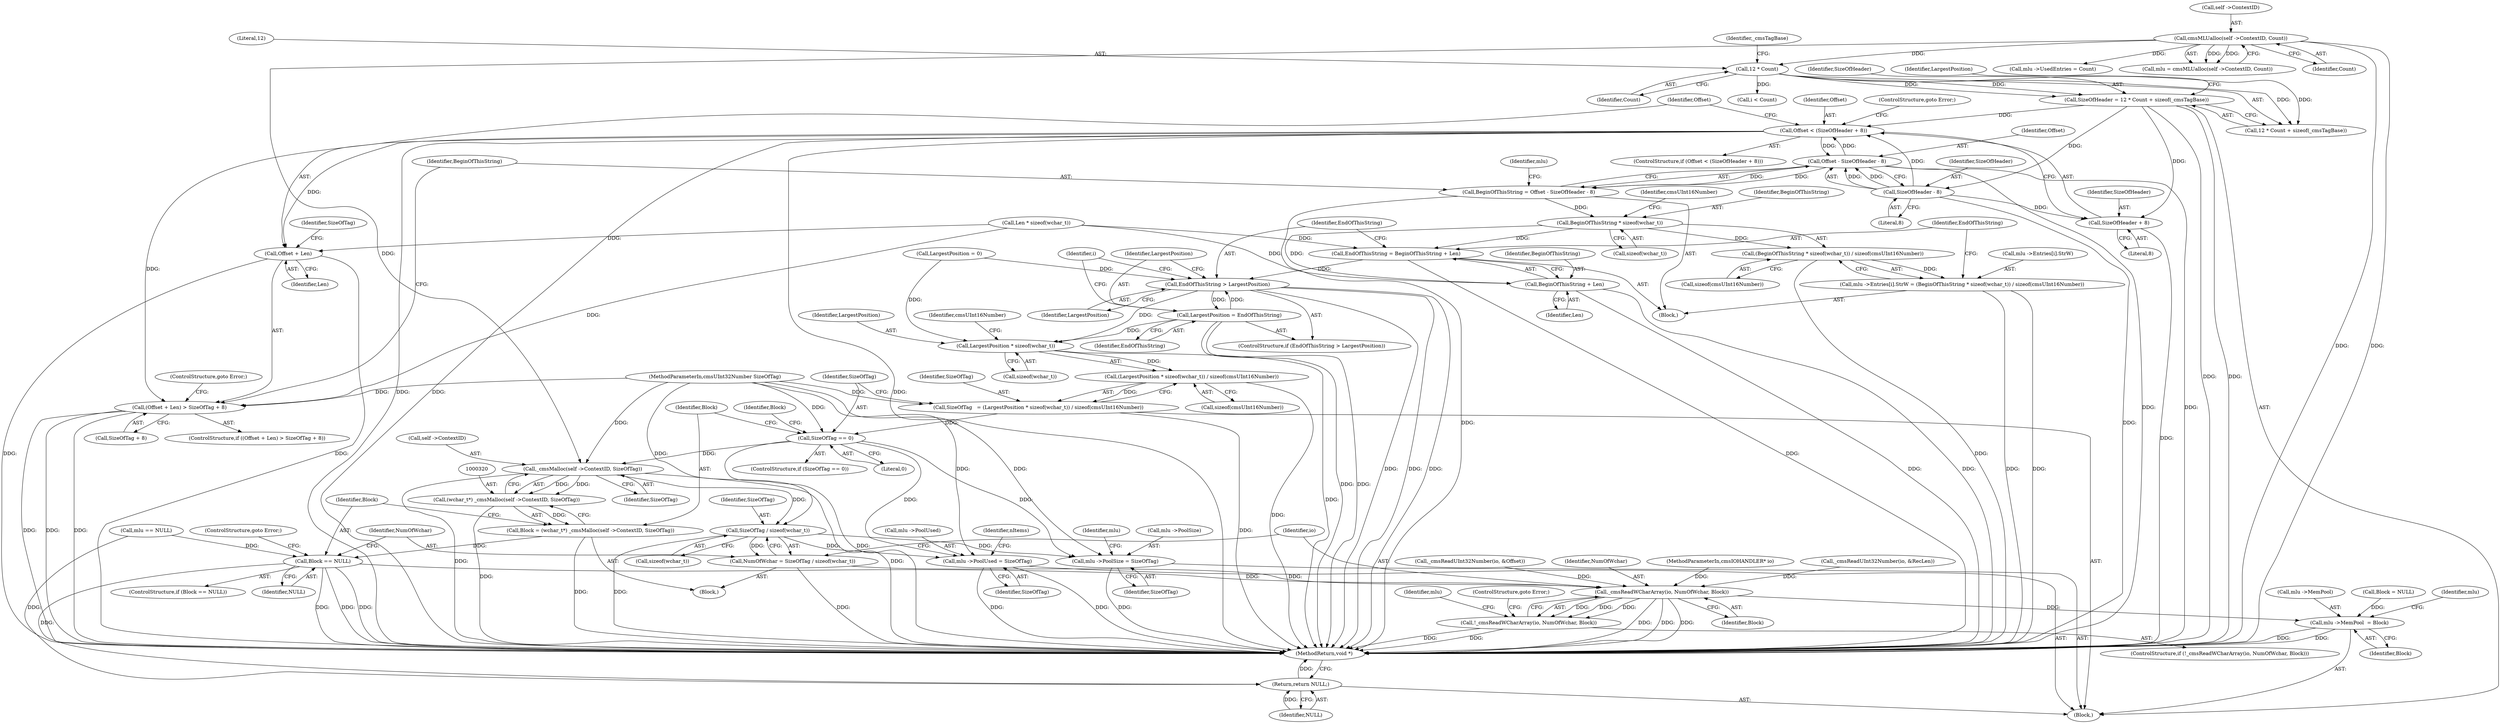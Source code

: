 digraph "0_Little-CMS_5ca71a7bc18b6897ab21d815d15e218e204581e2@integer" {
"1000169" [label="(Call,SizeOfHeader = 12 * Count + sizeof(_cmsTagBase))"];
"1000172" [label="(Call,12 * Count)"];
"1000153" [label="(Call,cmsMLUalloc(self ->ContextID, Count))"];
"1000231" [label="(Call,Offset < (SizeOfHeader + 8))"];
"1000238" [label="(Call,(Offset + Len) > SizeOfTag + 8)"];
"1000239" [label="(Call,Offset + Len)"];
"1000248" [label="(Call,Offset - SizeOfHeader - 8)"];
"1000246" [label="(Call,BeginOfThisString = Offset - SizeOfHeader - 8)"];
"1000277" [label="(Call,BeginOfThisString * sizeof(wchar_t))"];
"1000276" [label="(Call,(BeginOfThisString * sizeof(wchar_t)) / sizeof(cmsUInt16Number))"];
"1000268" [label="(Call,mlu ->Entries[i].StrW = (BeginOfThisString * sizeof(wchar_t)) / sizeof(cmsUInt16Number))"];
"1000283" [label="(Call,EndOfThisString = BeginOfThisString + Len)"];
"1000289" [label="(Call,EndOfThisString > LargestPosition)"];
"1000292" [label="(Call,LargestPosition = EndOfThisString)"];
"1000298" [label="(Call,LargestPosition * sizeof(wchar_t))"];
"1000297" [label="(Call,(LargestPosition * sizeof(wchar_t)) / sizeof(cmsUInt16Number))"];
"1000295" [label="(Call,SizeOfTag   = (LargestPosition * sizeof(wchar_t)) / sizeof(cmsUInt16Number))"];
"1000305" [label="(Call,SizeOfTag == 0)"];
"1000321" [label="(Call,_cmsMalloc(self ->ContextID, SizeOfTag))"];
"1000319" [label="(Call,(wchar_t*) _cmsMalloc(self ->ContextID, SizeOfTag))"];
"1000317" [label="(Call,Block = (wchar_t*) _cmsMalloc(self ->ContextID, SizeOfTag))"];
"1000327" [label="(Call,Block == NULL)"];
"1000339" [label="(Call,_cmsReadWCharArray(io, NumOfWchar, Block))"];
"1000338" [label="(Call,!_cmsReadWCharArray(io, NumOfWchar, Block))"];
"1000344" [label="(Call,mlu ->MemPool  = Block)"];
"1000372" [label="(Return,return NULL;)"];
"1000333" [label="(Call,SizeOfTag / sizeof(wchar_t))"];
"1000331" [label="(Call,NumOfWchar = SizeOfTag / sizeof(wchar_t))"];
"1000349" [label="(Call,mlu ->PoolSize = SizeOfTag)"];
"1000354" [label="(Call,mlu ->PoolUsed = SizeOfTag)"];
"1000285" [label="(Call,BeginOfThisString + Len)"];
"1000233" [label="(Call,SizeOfHeader + 8)"];
"1000250" [label="(Call,SizeOfHeader - 8)"];
"1000249" [label="(Identifier,Offset)"];
"1000189" [label="(Block,)"];
"1000326" [label="(ControlStructure,if (Block == NULL))"];
"1000243" [label="(Identifier,SizeOfTag)"];
"1000235" [label="(Literal,8)"];
"1000340" [label="(Identifier,io)"];
"1000288" [label="(ControlStructure,if (EndOfThisString > LargestPosition))"];
"1000298" [label="(Call,LargestPosition * sizeof(wchar_t))"];
"1000295" [label="(Call,SizeOfTag   = (LargestPosition * sizeof(wchar_t)) / sizeof(cmsUInt16Number))"];
"1000286" [label="(Identifier,BeginOfThisString)"];
"1000293" [label="(Identifier,LargestPosition)"];
"1000230" [label="(ControlStructure,if (Offset < (SizeOfHeader + 8)))"];
"1000304" [label="(ControlStructure,if (SizeOfTag == 0))"];
"1000176" [label="(Identifier,_cmsTagBase)"];
"1000345" [label="(Call,mlu ->MemPool)"];
"1000330" [label="(ControlStructure,goto Error;)"];
"1000154" [label="(Call,self ->ContextID)"];
"1000104" [label="(MethodParameterIn,cmsUInt32Number SizeOfTag)"];
"1000309" [label="(Call,Block = NULL)"];
"1000153" [label="(Call,cmsMLUalloc(self ->ContextID, Count))"];
"1000188" [label="(Identifier,i)"];
"1000290" [label="(Identifier,EndOfThisString)"];
"1000285" [label="(Call,BeginOfThisString + Len)"];
"1000361" [label="(Identifier,nItems)"];
"1000307" [label="(Literal,0)"];
"1000277" [label="(Call,BeginOfThisString * sizeof(wchar_t))"];
"1000102" [label="(MethodParameterIn,cmsIOHANDLER* io)"];
"1000302" [label="(Call,sizeof(cmsUInt16Number))"];
"1000232" [label="(Identifier,Offset)"];
"1000297" [label="(Call,(LargestPosition * sizeof(wchar_t)) / sizeof(cmsUInt16Number))"];
"1000356" [label="(Identifier,mlu)"];
"1000354" [label="(Call,mlu ->PoolUsed = SizeOfTag)"];
"1000174" [label="(Identifier,Count)"];
"1000236" [label="(ControlStructure,goto Error;)"];
"1000178" [label="(Identifier,LargestPosition)"];
"1000319" [label="(Call,(wchar_t*) _cmsMalloc(self ->ContextID, SizeOfTag))"];
"1000173" [label="(Literal,12)"];
"1000346" [label="(Identifier,mlu)"];
"1000322" [label="(Call,self ->ContextID)"];
"1000349" [label="(Call,mlu ->PoolSize = SizeOfTag)"];
"1000159" [label="(Call,mlu == NULL)"];
"1000246" [label="(Call,BeginOfThisString = Offset - SizeOfHeader - 8)"];
"1000238" [label="(Call,(Offset + Len) > SizeOfTag + 8)"];
"1000172" [label="(Call,12 * Count)"];
"1000231" [label="(Call,Offset < (SizeOfHeader + 8))"];
"1000344" [label="(Call,mlu ->MemPool  = Block)"];
"1000353" [label="(Identifier,SizeOfTag)"];
"1000234" [label="(Identifier,SizeOfHeader)"];
"1000329" [label="(Identifier,NULL)"];
"1000351" [label="(Identifier,mlu)"];
"1000169" [label="(Call,SizeOfHeader = 12 * Count + sizeof(_cmsTagBase))"];
"1000164" [label="(Call,mlu ->UsedEntries = Count)"];
"1000373" [label="(Identifier,NULL)"];
"1000132" [label="(Call,_cmsReadUInt32Number(io, &RecLen))"];
"1000105" [label="(Block,)"];
"1000292" [label="(Call,LargestPosition = EndOfThisString)"];
"1000268" [label="(Call,mlu ->Entries[i].StrW = (BeginOfThisString * sizeof(wchar_t)) / sizeof(cmsUInt16Number))"];
"1000184" [label="(Call,i < Count)"];
"1000279" [label="(Call,sizeof(wchar_t))"];
"1000355" [label="(Call,mlu ->PoolUsed)"];
"1000151" [label="(Call,mlu = cmsMLUalloc(self ->ContextID, Count))"];
"1000299" [label="(Identifier,LargestPosition)"];
"1000237" [label="(ControlStructure,if ((Offset + Len) > SizeOfTag + 8))"];
"1000332" [label="(Identifier,NumOfWchar)"];
"1000325" [label="(Identifier,SizeOfTag)"];
"1000240" [label="(Identifier,Offset)"];
"1000276" [label="(Call,(BeginOfThisString * sizeof(wchar_t)) / sizeof(cmsUInt16Number))"];
"1000328" [label="(Identifier,Block)"];
"1000300" [label="(Call,sizeof(wchar_t))"];
"1000342" [label="(Identifier,Block)"];
"1000257" [label="(Identifier,mlu)"];
"1000241" [label="(Identifier,Len)"];
"1000294" [label="(Identifier,EndOfThisString)"];
"1000335" [label="(Call,sizeof(wchar_t))"];
"1000239" [label="(Call,Offset + Len)"];
"1000310" [label="(Identifier,Block)"];
"1000348" [label="(Identifier,Block)"];
"1000334" [label="(Identifier,SizeOfTag)"];
"1000317" [label="(Call,Block = (wchar_t*) _cmsMalloc(self ->ContextID, SizeOfTag))"];
"1000177" [label="(Call,LargestPosition = 0)"];
"1000233" [label="(Call,SizeOfHeader + 8)"];
"1000252" [label="(Literal,8)"];
"1000296" [label="(Identifier,SizeOfTag)"];
"1000316" [label="(Block,)"];
"1000171" [label="(Call,12 * Count + sizeof(_cmsTagBase))"];
"1000248" [label="(Call,Offset - SizeOfHeader - 8)"];
"1000338" [label="(Call,!_cmsReadWCharArray(io, NumOfWchar, Block))"];
"1000305" [label="(Call,SizeOfTag == 0)"];
"1000327" [label="(Call,Block == NULL)"];
"1000343" [label="(ControlStructure,goto Error;)"];
"1000247" [label="(Identifier,BeginOfThisString)"];
"1000283" [label="(Call,EndOfThisString = BeginOfThisString + Len)"];
"1000170" [label="(Identifier,SizeOfHeader)"];
"1000291" [label="(Identifier,LargestPosition)"];
"1000303" [label="(Identifier,cmsUInt16Number)"];
"1000157" [label="(Identifier,Count)"];
"1000242" [label="(Call,SizeOfTag + 8)"];
"1000278" [label="(Identifier,BeginOfThisString)"];
"1000251" [label="(Identifier,SizeOfHeader)"];
"1000333" [label="(Call,SizeOfTag / sizeof(wchar_t))"];
"1000225" [label="(Call,_cmsReadUInt32Number(io, &Offset))"];
"1000284" [label="(Identifier,EndOfThisString)"];
"1000262" [label="(Call,Len * sizeof(wchar_t))"];
"1000318" [label="(Identifier,Block)"];
"1000281" [label="(Call,sizeof(cmsUInt16Number))"];
"1000306" [label="(Identifier,SizeOfTag)"];
"1000269" [label="(Call,mlu ->Entries[i].StrW)"];
"1000282" [label="(Identifier,cmsUInt16Number)"];
"1000287" [label="(Identifier,Len)"];
"1000339" [label="(Call,_cmsReadWCharArray(io, NumOfWchar, Block))"];
"1000350" [label="(Call,mlu ->PoolSize)"];
"1000289" [label="(Call,EndOfThisString > LargestPosition)"];
"1000358" [label="(Identifier,SizeOfTag)"];
"1000372" [label="(Return,return NULL;)"];
"1000337" [label="(ControlStructure,if (!_cmsReadWCharArray(io, NumOfWchar, Block)))"];
"1000321" [label="(Call,_cmsMalloc(self ->ContextID, SizeOfTag))"];
"1000341" [label="(Identifier,NumOfWchar)"];
"1000245" [label="(ControlStructure,goto Error;)"];
"1000250" [label="(Call,SizeOfHeader - 8)"];
"1000331" [label="(Call,NumOfWchar = SizeOfTag / sizeof(wchar_t))"];
"1000374" [label="(MethodReturn,void *)"];
"1000169" -> "1000105"  [label="AST: "];
"1000169" -> "1000171"  [label="CFG: "];
"1000170" -> "1000169"  [label="AST: "];
"1000171" -> "1000169"  [label="AST: "];
"1000178" -> "1000169"  [label="CFG: "];
"1000169" -> "1000374"  [label="DDG: "];
"1000169" -> "1000374"  [label="DDG: "];
"1000172" -> "1000169"  [label="DDG: "];
"1000172" -> "1000169"  [label="DDG: "];
"1000169" -> "1000231"  [label="DDG: "];
"1000169" -> "1000233"  [label="DDG: "];
"1000169" -> "1000250"  [label="DDG: "];
"1000172" -> "1000171"  [label="AST: "];
"1000172" -> "1000174"  [label="CFG: "];
"1000173" -> "1000172"  [label="AST: "];
"1000174" -> "1000172"  [label="AST: "];
"1000176" -> "1000172"  [label="CFG: "];
"1000172" -> "1000171"  [label="DDG: "];
"1000172" -> "1000171"  [label="DDG: "];
"1000153" -> "1000172"  [label="DDG: "];
"1000172" -> "1000184"  [label="DDG: "];
"1000153" -> "1000151"  [label="AST: "];
"1000153" -> "1000157"  [label="CFG: "];
"1000154" -> "1000153"  [label="AST: "];
"1000157" -> "1000153"  [label="AST: "];
"1000151" -> "1000153"  [label="CFG: "];
"1000153" -> "1000374"  [label="DDG: "];
"1000153" -> "1000374"  [label="DDG: "];
"1000153" -> "1000151"  [label="DDG: "];
"1000153" -> "1000151"  [label="DDG: "];
"1000153" -> "1000164"  [label="DDG: "];
"1000153" -> "1000321"  [label="DDG: "];
"1000231" -> "1000230"  [label="AST: "];
"1000231" -> "1000233"  [label="CFG: "];
"1000232" -> "1000231"  [label="AST: "];
"1000233" -> "1000231"  [label="AST: "];
"1000236" -> "1000231"  [label="CFG: "];
"1000240" -> "1000231"  [label="CFG: "];
"1000231" -> "1000374"  [label="DDG: "];
"1000231" -> "1000374"  [label="DDG: "];
"1000231" -> "1000374"  [label="DDG: "];
"1000248" -> "1000231"  [label="DDG: "];
"1000250" -> "1000231"  [label="DDG: "];
"1000231" -> "1000238"  [label="DDG: "];
"1000231" -> "1000239"  [label="DDG: "];
"1000231" -> "1000248"  [label="DDG: "];
"1000238" -> "1000237"  [label="AST: "];
"1000238" -> "1000242"  [label="CFG: "];
"1000239" -> "1000238"  [label="AST: "];
"1000242" -> "1000238"  [label="AST: "];
"1000245" -> "1000238"  [label="CFG: "];
"1000247" -> "1000238"  [label="CFG: "];
"1000238" -> "1000374"  [label="DDG: "];
"1000238" -> "1000374"  [label="DDG: "];
"1000238" -> "1000374"  [label="DDG: "];
"1000262" -> "1000238"  [label="DDG: "];
"1000104" -> "1000238"  [label="DDG: "];
"1000239" -> "1000241"  [label="CFG: "];
"1000240" -> "1000239"  [label="AST: "];
"1000241" -> "1000239"  [label="AST: "];
"1000243" -> "1000239"  [label="CFG: "];
"1000239" -> "1000374"  [label="DDG: "];
"1000239" -> "1000374"  [label="DDG: "];
"1000262" -> "1000239"  [label="DDG: "];
"1000248" -> "1000246"  [label="AST: "];
"1000248" -> "1000250"  [label="CFG: "];
"1000249" -> "1000248"  [label="AST: "];
"1000250" -> "1000248"  [label="AST: "];
"1000246" -> "1000248"  [label="CFG: "];
"1000248" -> "1000374"  [label="DDG: "];
"1000248" -> "1000374"  [label="DDG: "];
"1000248" -> "1000246"  [label="DDG: "];
"1000248" -> "1000246"  [label="DDG: "];
"1000250" -> "1000248"  [label="DDG: "];
"1000250" -> "1000248"  [label="DDG: "];
"1000246" -> "1000189"  [label="AST: "];
"1000247" -> "1000246"  [label="AST: "];
"1000257" -> "1000246"  [label="CFG: "];
"1000246" -> "1000374"  [label="DDG: "];
"1000246" -> "1000277"  [label="DDG: "];
"1000277" -> "1000276"  [label="AST: "];
"1000277" -> "1000279"  [label="CFG: "];
"1000278" -> "1000277"  [label="AST: "];
"1000279" -> "1000277"  [label="AST: "];
"1000282" -> "1000277"  [label="CFG: "];
"1000277" -> "1000276"  [label="DDG: "];
"1000277" -> "1000283"  [label="DDG: "];
"1000277" -> "1000285"  [label="DDG: "];
"1000276" -> "1000268"  [label="AST: "];
"1000276" -> "1000281"  [label="CFG: "];
"1000281" -> "1000276"  [label="AST: "];
"1000268" -> "1000276"  [label="CFG: "];
"1000276" -> "1000374"  [label="DDG: "];
"1000276" -> "1000268"  [label="DDG: "];
"1000268" -> "1000189"  [label="AST: "];
"1000269" -> "1000268"  [label="AST: "];
"1000284" -> "1000268"  [label="CFG: "];
"1000268" -> "1000374"  [label="DDG: "];
"1000268" -> "1000374"  [label="DDG: "];
"1000283" -> "1000189"  [label="AST: "];
"1000283" -> "1000285"  [label="CFG: "];
"1000284" -> "1000283"  [label="AST: "];
"1000285" -> "1000283"  [label="AST: "];
"1000290" -> "1000283"  [label="CFG: "];
"1000283" -> "1000374"  [label="DDG: "];
"1000262" -> "1000283"  [label="DDG: "];
"1000283" -> "1000289"  [label="DDG: "];
"1000289" -> "1000288"  [label="AST: "];
"1000289" -> "1000291"  [label="CFG: "];
"1000290" -> "1000289"  [label="AST: "];
"1000291" -> "1000289"  [label="AST: "];
"1000293" -> "1000289"  [label="CFG: "];
"1000188" -> "1000289"  [label="CFG: "];
"1000289" -> "1000374"  [label="DDG: "];
"1000289" -> "1000374"  [label="DDG: "];
"1000289" -> "1000374"  [label="DDG: "];
"1000177" -> "1000289"  [label="DDG: "];
"1000292" -> "1000289"  [label="DDG: "];
"1000289" -> "1000292"  [label="DDG: "];
"1000289" -> "1000298"  [label="DDG: "];
"1000292" -> "1000288"  [label="AST: "];
"1000292" -> "1000294"  [label="CFG: "];
"1000293" -> "1000292"  [label="AST: "];
"1000294" -> "1000292"  [label="AST: "];
"1000188" -> "1000292"  [label="CFG: "];
"1000292" -> "1000374"  [label="DDG: "];
"1000292" -> "1000374"  [label="DDG: "];
"1000292" -> "1000298"  [label="DDG: "];
"1000298" -> "1000297"  [label="AST: "];
"1000298" -> "1000300"  [label="CFG: "];
"1000299" -> "1000298"  [label="AST: "];
"1000300" -> "1000298"  [label="AST: "];
"1000303" -> "1000298"  [label="CFG: "];
"1000298" -> "1000374"  [label="DDG: "];
"1000298" -> "1000297"  [label="DDG: "];
"1000177" -> "1000298"  [label="DDG: "];
"1000297" -> "1000295"  [label="AST: "];
"1000297" -> "1000302"  [label="CFG: "];
"1000302" -> "1000297"  [label="AST: "];
"1000295" -> "1000297"  [label="CFG: "];
"1000297" -> "1000374"  [label="DDG: "];
"1000297" -> "1000295"  [label="DDG: "];
"1000295" -> "1000105"  [label="AST: "];
"1000296" -> "1000295"  [label="AST: "];
"1000306" -> "1000295"  [label="CFG: "];
"1000295" -> "1000374"  [label="DDG: "];
"1000104" -> "1000295"  [label="DDG: "];
"1000295" -> "1000305"  [label="DDG: "];
"1000305" -> "1000304"  [label="AST: "];
"1000305" -> "1000307"  [label="CFG: "];
"1000306" -> "1000305"  [label="AST: "];
"1000307" -> "1000305"  [label="AST: "];
"1000310" -> "1000305"  [label="CFG: "];
"1000318" -> "1000305"  [label="CFG: "];
"1000305" -> "1000374"  [label="DDG: "];
"1000104" -> "1000305"  [label="DDG: "];
"1000305" -> "1000321"  [label="DDG: "];
"1000305" -> "1000349"  [label="DDG: "];
"1000305" -> "1000354"  [label="DDG: "];
"1000321" -> "1000319"  [label="AST: "];
"1000321" -> "1000325"  [label="CFG: "];
"1000322" -> "1000321"  [label="AST: "];
"1000325" -> "1000321"  [label="AST: "];
"1000319" -> "1000321"  [label="CFG: "];
"1000321" -> "1000374"  [label="DDG: "];
"1000321" -> "1000374"  [label="DDG: "];
"1000321" -> "1000319"  [label="DDG: "];
"1000321" -> "1000319"  [label="DDG: "];
"1000104" -> "1000321"  [label="DDG: "];
"1000321" -> "1000333"  [label="DDG: "];
"1000319" -> "1000317"  [label="AST: "];
"1000320" -> "1000319"  [label="AST: "];
"1000317" -> "1000319"  [label="CFG: "];
"1000319" -> "1000374"  [label="DDG: "];
"1000319" -> "1000317"  [label="DDG: "];
"1000317" -> "1000316"  [label="AST: "];
"1000318" -> "1000317"  [label="AST: "];
"1000328" -> "1000317"  [label="CFG: "];
"1000317" -> "1000374"  [label="DDG: "];
"1000317" -> "1000327"  [label="DDG: "];
"1000327" -> "1000326"  [label="AST: "];
"1000327" -> "1000329"  [label="CFG: "];
"1000328" -> "1000327"  [label="AST: "];
"1000329" -> "1000327"  [label="AST: "];
"1000330" -> "1000327"  [label="CFG: "];
"1000332" -> "1000327"  [label="CFG: "];
"1000327" -> "1000374"  [label="DDG: "];
"1000327" -> "1000374"  [label="DDG: "];
"1000327" -> "1000374"  [label="DDG: "];
"1000159" -> "1000327"  [label="DDG: "];
"1000327" -> "1000339"  [label="DDG: "];
"1000327" -> "1000372"  [label="DDG: "];
"1000339" -> "1000338"  [label="AST: "];
"1000339" -> "1000342"  [label="CFG: "];
"1000340" -> "1000339"  [label="AST: "];
"1000341" -> "1000339"  [label="AST: "];
"1000342" -> "1000339"  [label="AST: "];
"1000338" -> "1000339"  [label="CFG: "];
"1000339" -> "1000374"  [label="DDG: "];
"1000339" -> "1000374"  [label="DDG: "];
"1000339" -> "1000374"  [label="DDG: "];
"1000339" -> "1000338"  [label="DDG: "];
"1000339" -> "1000338"  [label="DDG: "];
"1000339" -> "1000338"  [label="DDG: "];
"1000225" -> "1000339"  [label="DDG: "];
"1000132" -> "1000339"  [label="DDG: "];
"1000102" -> "1000339"  [label="DDG: "];
"1000331" -> "1000339"  [label="DDG: "];
"1000339" -> "1000344"  [label="DDG: "];
"1000338" -> "1000337"  [label="AST: "];
"1000343" -> "1000338"  [label="CFG: "];
"1000346" -> "1000338"  [label="CFG: "];
"1000338" -> "1000374"  [label="DDG: "];
"1000338" -> "1000374"  [label="DDG: "];
"1000344" -> "1000105"  [label="AST: "];
"1000344" -> "1000348"  [label="CFG: "];
"1000345" -> "1000344"  [label="AST: "];
"1000348" -> "1000344"  [label="AST: "];
"1000351" -> "1000344"  [label="CFG: "];
"1000344" -> "1000374"  [label="DDG: "];
"1000344" -> "1000374"  [label="DDG: "];
"1000309" -> "1000344"  [label="DDG: "];
"1000372" -> "1000105"  [label="AST: "];
"1000372" -> "1000373"  [label="CFG: "];
"1000373" -> "1000372"  [label="AST: "];
"1000374" -> "1000372"  [label="CFG: "];
"1000372" -> "1000374"  [label="DDG: "];
"1000373" -> "1000372"  [label="DDG: "];
"1000159" -> "1000372"  [label="DDG: "];
"1000333" -> "1000331"  [label="AST: "];
"1000333" -> "1000335"  [label="CFG: "];
"1000334" -> "1000333"  [label="AST: "];
"1000335" -> "1000333"  [label="AST: "];
"1000331" -> "1000333"  [label="CFG: "];
"1000333" -> "1000374"  [label="DDG: "];
"1000333" -> "1000331"  [label="DDG: "];
"1000104" -> "1000333"  [label="DDG: "];
"1000333" -> "1000349"  [label="DDG: "];
"1000333" -> "1000354"  [label="DDG: "];
"1000331" -> "1000316"  [label="AST: "];
"1000332" -> "1000331"  [label="AST: "];
"1000340" -> "1000331"  [label="CFG: "];
"1000331" -> "1000374"  [label="DDG: "];
"1000349" -> "1000105"  [label="AST: "];
"1000349" -> "1000353"  [label="CFG: "];
"1000350" -> "1000349"  [label="AST: "];
"1000353" -> "1000349"  [label="AST: "];
"1000356" -> "1000349"  [label="CFG: "];
"1000349" -> "1000374"  [label="DDG: "];
"1000104" -> "1000349"  [label="DDG: "];
"1000354" -> "1000105"  [label="AST: "];
"1000354" -> "1000358"  [label="CFG: "];
"1000355" -> "1000354"  [label="AST: "];
"1000358" -> "1000354"  [label="AST: "];
"1000361" -> "1000354"  [label="CFG: "];
"1000354" -> "1000374"  [label="DDG: "];
"1000354" -> "1000374"  [label="DDG: "];
"1000104" -> "1000354"  [label="DDG: "];
"1000285" -> "1000287"  [label="CFG: "];
"1000286" -> "1000285"  [label="AST: "];
"1000287" -> "1000285"  [label="AST: "];
"1000285" -> "1000374"  [label="DDG: "];
"1000285" -> "1000374"  [label="DDG: "];
"1000262" -> "1000285"  [label="DDG: "];
"1000233" -> "1000235"  [label="CFG: "];
"1000234" -> "1000233"  [label="AST: "];
"1000235" -> "1000233"  [label="AST: "];
"1000233" -> "1000374"  [label="DDG: "];
"1000250" -> "1000233"  [label="DDG: "];
"1000250" -> "1000252"  [label="CFG: "];
"1000251" -> "1000250"  [label="AST: "];
"1000252" -> "1000250"  [label="AST: "];
"1000250" -> "1000374"  [label="DDG: "];
}
